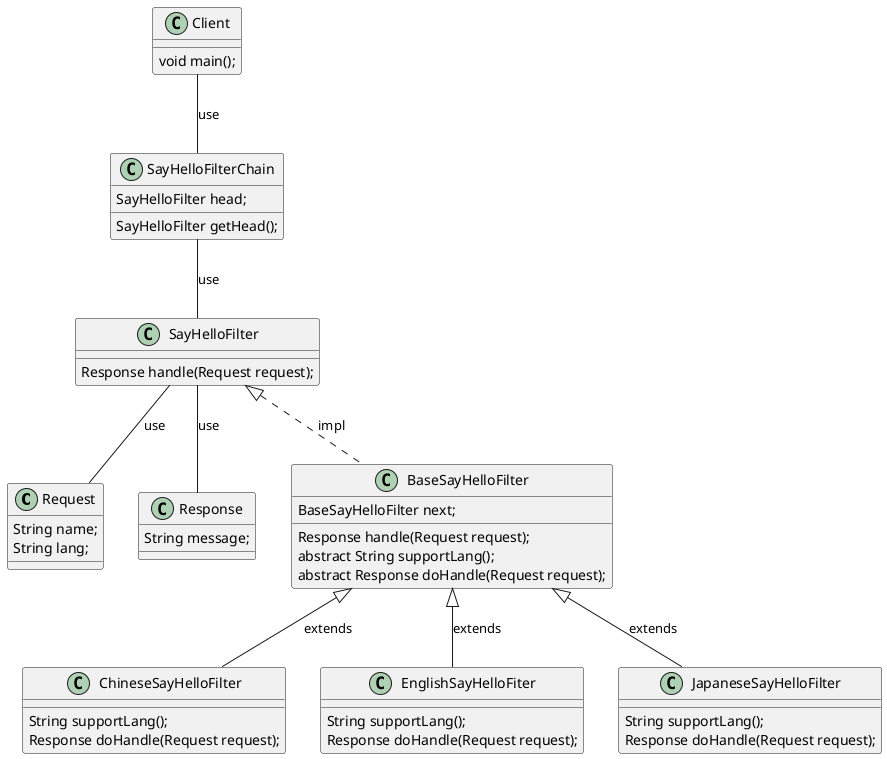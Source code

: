 @startuml
class Request{
    String name;
    String lang;
}
class Response{
    String message;
}
class SayHelloFilter{
    Response handle(Request request);
}
class BaseSayHelloFilter{
    BaseSayHelloFilter next;
    Response handle(Request request);
    abstract String supportLang();
    abstract Response doHandle(Request request);
}
class ChineseSayHelloFilter{
      String supportLang();
      Response doHandle(Request request);
}
class EnglishSayHelloFiter{
      String supportLang();
      Response doHandle(Request request);
}
class JapaneseSayHelloFilter{
      String supportLang();
      Response doHandle(Request request);
}
class SayHelloFilterChain{
    SayHelloFilter head;
    SayHelloFilter getHead();
}
class Client{
    void main();
}

SayHelloFilter <|.. BaseSayHelloFilter : impl
SayHelloFilter -- Request : use
SayHelloFilter -- Response : use
SayHelloFilterChain -- SayHelloFilter : use
Client -- SayHelloFilterChain : use
BaseSayHelloFilter <|-- ChineseSayHelloFilter : extends
BaseSayHelloFilter <|-- EnglishSayHelloFiter : extends
BaseSayHelloFilter <|-- JapaneseSayHelloFilter : extends
@enduml